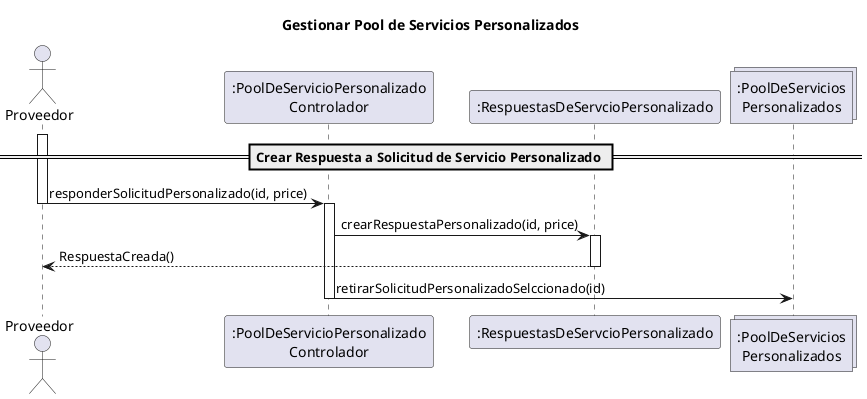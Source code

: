 @startuml

title Gestionar Pool de Servicios Personalizados

actor Proveedor

participant ":PoolDeServicioPersonalizado\nControlador" as Controlador
participant ":RespuestasDeServcioPersonalizado" as Respuesta
collections ":PoolDeServicios\nPersonalizados" as Pool


== Crear Respuesta a Solicitud de Servicio Personalizado ==
activate Proveedor
Proveedor -> Controlador : responderSolicitudPersonalizado(id, price)
deactivate Proveedor
activate Controlador
Controlador -> Respuesta : crearRespuestaPersonalizado(id, price)
activate Respuesta
Respuesta --> Proveedor : RespuestaCreada()
deactivate Respuesta
Controlador -> Pool : retirarSolicitudPersonalizadoSelccionado(id)
deactivate Controlador




@enduml
